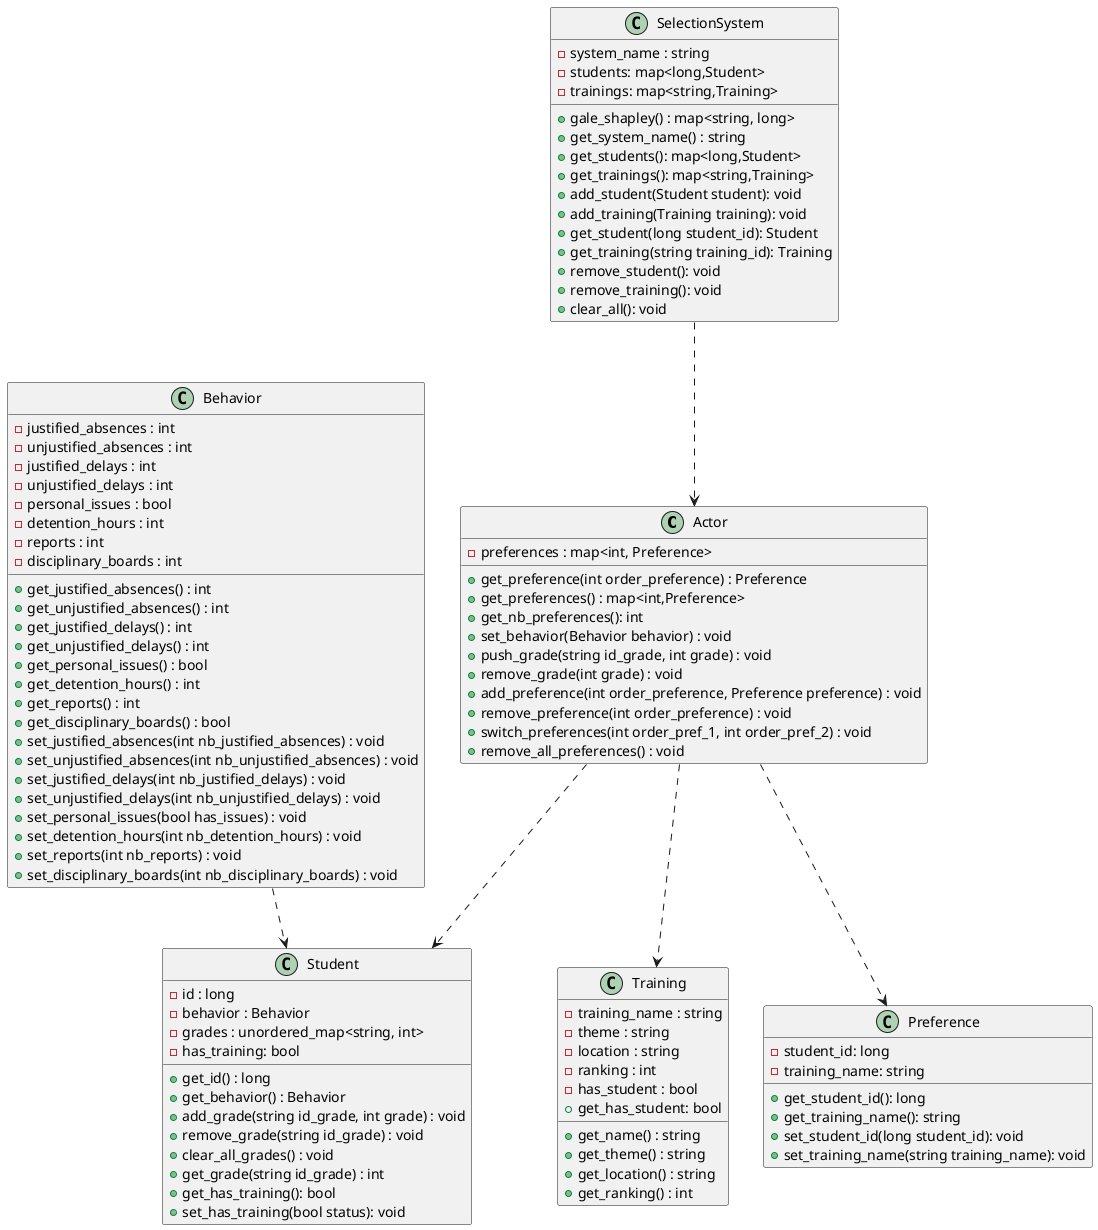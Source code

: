 @startuml diagram

Actor ..> Student
Actor ..> Training
SelectionSystem ..> Actor
Behavior ..> Student
Actor ..> Preference

class Actor{
    -preferences : map<int, Preference> 
    +get_preference(int order_preference) : Preference
    +get_preferences() : map<int,Preference> 
    +get_nb_preferences(): int
    +set_behavior(Behavior behavior) : void
    +push_grade(string id_grade, int grade) : void
    +remove_grade(int grade) : void
    +add_preference(int order_preference, Preference preference) : void
    +remove_preference(int order_preference) : void
    +switch_preferences(int order_pref_1, int order_pref_2) : void
    +remove_all_preferences() : void
}

class Student {
    -id : long
    -behavior : Behavior
    -grades : unordered_map<string, int>
    -has_training: bool
    +get_id() : long
    +get_behavior() : Behavior
    +add_grade(string id_grade, int grade) : void
    +remove_grade(string id_grade) : void
    +clear_all_grades() : void
    +get_grade(string id_grade) : int
    +get_has_training(): bool
    +set_has_training(bool status): void
}

class SelectionSystem {
    -system_name : string
    -students: map<long,Student>
    -trainings: map<string,Training>
    + gale_shapley() : map<string, long> 
    + get_system_name() : string
    + get_students(): map<long,Student>
    + get_trainings(): map<string,Training>
    + add_student(Student student): void
    + add_training(Training training): void
    + get_student(long student_id): Student
    + get_training(string training_id): Training
    + remove_student(): void
    + remove_training(): void
    + clear_all(): void
}

class Training {
    - training_name : string
    - theme : string
    - location : string
    - ranking : int
    - has_student : bool
    + get_name() : string
    + get_theme() : string
    + get_location() : string
    + get_ranking() : int
    + get_has_student: bool
}

class Preference{
    - student_id: long
    - training_name: string
    + get_student_id(): long
    + get_training_name(): string
    + set_student_id(long student_id): void
    + set_training_name(string training_name): void
}


class Behavior {
    -justified_absences : int
    -unjustified_absences : int
    -justified_delays : int
    -unjustified_delays : int
    -personal_issues : bool
    -detention_hours : int
    -reports : int
    -disciplinary_boards : int
    +get_justified_absences() : int
    +get_unjustified_absences() : int
    +get_justified_delays() : int
    +get_unjustified_delays() : int
    +get_personal_issues() : bool
    +get_detention_hours() : int
    +get_reports() : int
    +get_disciplinary_boards() : bool
    +set_justified_absences(int nb_justified_absences) : void
    +set_unjustified_absences(int nb_unjustified_absences) : void
    +set_justified_delays(int nb_justified_delays) : void
    +set_unjustified_delays(int nb_unjustified_delays) : void
    +set_personal_issues(bool has_issues) : void
    +set_detention_hours(int nb_detention_hours) : void
    +set_reports(int nb_reports) : void
    +set_disciplinary_boards(int nb_disciplinary_boards) : void
}


@enduml
